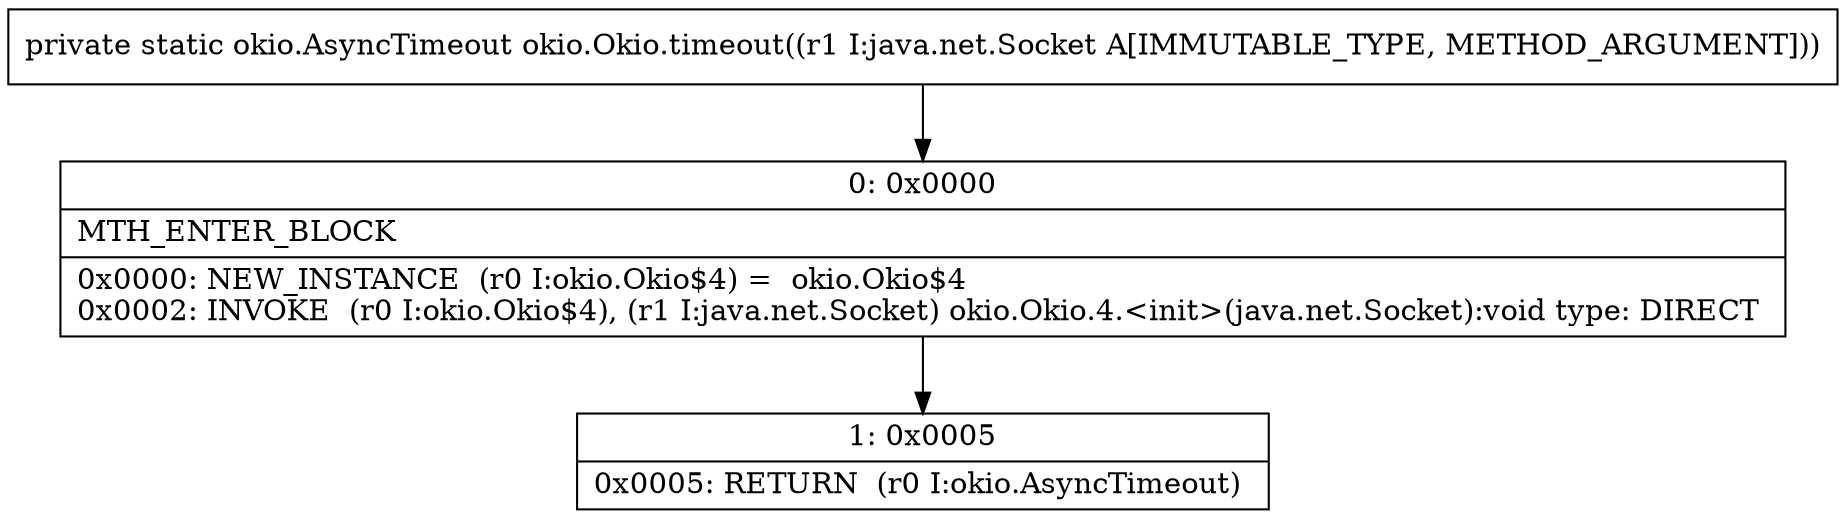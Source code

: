 digraph "CFG forokio.Okio.timeout(Ljava\/net\/Socket;)Lokio\/AsyncTimeout;" {
Node_0 [shape=record,label="{0\:\ 0x0000|MTH_ENTER_BLOCK\l|0x0000: NEW_INSTANCE  (r0 I:okio.Okio$4) =  okio.Okio$4 \l0x0002: INVOKE  (r0 I:okio.Okio$4), (r1 I:java.net.Socket) okio.Okio.4.\<init\>(java.net.Socket):void type: DIRECT \l}"];
Node_1 [shape=record,label="{1\:\ 0x0005|0x0005: RETURN  (r0 I:okio.AsyncTimeout) \l}"];
MethodNode[shape=record,label="{private static okio.AsyncTimeout okio.Okio.timeout((r1 I:java.net.Socket A[IMMUTABLE_TYPE, METHOD_ARGUMENT])) }"];
MethodNode -> Node_0;
Node_0 -> Node_1;
}

